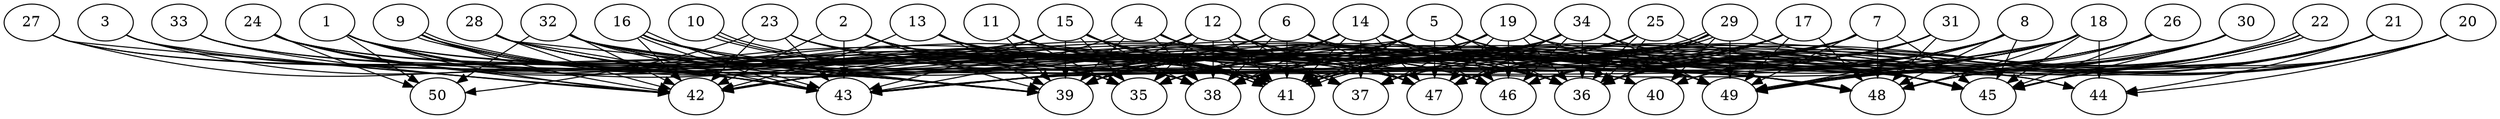 // DAG automatically generated by daggen at Thu Oct  3 14:07:58 2019
// ./daggen --dot -n 50 --ccr 0.5 --fat 0.9 --regular 0.9 --density 0.9 --mindata 5242880 --maxdata 52428800 
digraph G {
  1 [size="19083264", alpha="0.03", expect_size="9541632"] 
  1 -> 36 [size ="9541632"]
  1 -> 39 [size ="9541632"]
  1 -> 42 [size ="9541632"]
  1 -> 43 [size ="9541632"]
  1 -> 47 [size ="9541632"]
  1 -> 49 [size ="9541632"]
  1 -> 50 [size ="9541632"]
  2 [size="25616384", alpha="0.01", expect_size="12808192"] 
  2 -> 37 [size ="12808192"]
  2 -> 39 [size ="12808192"]
  2 -> 41 [size ="12808192"]
  2 -> 42 [size ="12808192"]
  2 -> 43 [size ="12808192"]
  2 -> 46 [size ="12808192"]
  2 -> 49 [size ="12808192"]
  3 [size="64446464", alpha="0.10", expect_size="32223232"] 
  3 -> 39 [size ="32223232"]
  3 -> 42 [size ="32223232"]
  3 -> 43 [size ="32223232"]
  3 -> 49 [size ="32223232"]
  4 [size="21018624", alpha="0.02", expect_size="10509312"] 
  4 -> 38 [size ="10509312"]
  4 -> 39 [size ="10509312"]
  4 -> 41 [size ="10509312"]
  4 -> 43 [size ="10509312"]
  4 -> 46 [size ="10509312"]
  4 -> 47 [size ="10509312"]
  4 -> 49 [size ="10509312"]
  5 [size="64618496", alpha="0.19", expect_size="32309248"] 
  5 -> 35 [size ="32309248"]
  5 -> 36 [size ="32309248"]
  5 -> 38 [size ="32309248"]
  5 -> 39 [size ="32309248"]
  5 -> 41 [size ="32309248"]
  5 -> 43 [size ="32309248"]
  5 -> 44 [size ="32309248"]
  5 -> 46 [size ="32309248"]
  5 -> 47 [size ="32309248"]
  5 -> 49 [size ="32309248"]
  6 [size="42266624", alpha="0.19", expect_size="21133312"] 
  6 -> 38 [size ="21133312"]
  6 -> 39 [size ="21133312"]
  6 -> 41 [size ="21133312"]
  6 -> 42 [size ="21133312"]
  6 -> 45 [size ="21133312"]
  6 -> 47 [size ="21133312"]
  6 -> 49 [size ="21133312"]
  7 [size="102737920", alpha="0.09", expect_size="51368960"] 
  7 -> 36 [size ="51368960"]
  7 -> 38 [size ="51368960"]
  7 -> 39 [size ="51368960"]
  7 -> 41 [size ="51368960"]
  7 -> 43 [size ="51368960"]
  7 -> 45 [size ="51368960"]
  7 -> 47 [size ="51368960"]
  7 -> 48 [size ="51368960"]
  7 -> 49 [size ="51368960"]
  8 [size="33591296", alpha="0.03", expect_size="16795648"] 
  8 -> 36 [size ="16795648"]
  8 -> 38 [size ="16795648"]
  8 -> 39 [size ="16795648"]
  8 -> 41 [size ="16795648"]
  8 -> 45 [size ="16795648"]
  8 -> 47 [size ="16795648"]
  8 -> 48 [size ="16795648"]
  8 -> 49 [size ="16795648"]
  9 [size="80470016", alpha="0.05", expect_size="40235008"] 
  9 -> 35 [size ="40235008"]
  9 -> 38 [size ="40235008"]
  9 -> 41 [size ="40235008"]
  9 -> 41 [size ="40235008"]
  9 -> 42 [size ="40235008"]
  9 -> 43 [size ="40235008"]
  9 -> 47 [size ="40235008"]
  10 [size="72089600", alpha="0.19", expect_size="36044800"] 
  10 -> 35 [size ="36044800"]
  10 -> 41 [size ="36044800"]
  10 -> 41 [size ="36044800"]
  11 [size="59242496", alpha="0.01", expect_size="29621248"] 
  11 -> 35 [size ="29621248"]
  11 -> 37 [size ="29621248"]
  11 -> 39 [size ="29621248"]
  11 -> 41 [size ="29621248"]
  11 -> 47 [size ="29621248"]
  12 [size="71243776", alpha="0.13", expect_size="35621888"] 
  12 -> 35 [size ="35621888"]
  12 -> 36 [size ="35621888"]
  12 -> 37 [size ="35621888"]
  12 -> 38 [size ="35621888"]
  12 -> 39 [size ="35621888"]
  12 -> 41 [size ="35621888"]
  12 -> 42 [size ="35621888"]
  12 -> 47 [size ="35621888"]
  12 -> 48 [size ="35621888"]
  12 -> 49 [size ="35621888"]
  13 [size="78280704", alpha="0.03", expect_size="39140352"] 
  13 -> 38 [size ="39140352"]
  13 -> 39 [size ="39140352"]
  13 -> 41 [size ="39140352"]
  13 -> 42 [size ="39140352"]
  13 -> 47 [size ="39140352"]
  13 -> 48 [size ="39140352"]
  14 [size="30060544", alpha="0.04", expect_size="15030272"] 
  14 -> 35 [size ="15030272"]
  14 -> 36 [size ="15030272"]
  14 -> 37 [size ="15030272"]
  14 -> 38 [size ="15030272"]
  14 -> 41 [size ="15030272"]
  14 -> 43 [size ="15030272"]
  14 -> 46 [size ="15030272"]
  14 -> 47 [size ="15030272"]
  14 -> 48 [size ="15030272"]
  15 [size="37179392", alpha="0.15", expect_size="18589696"] 
  15 -> 35 [size ="18589696"]
  15 -> 37 [size ="18589696"]
  15 -> 38 [size ="18589696"]
  15 -> 39 [size ="18589696"]
  15 -> 40 [size ="18589696"]
  15 -> 41 [size ="18589696"]
  15 -> 42 [size ="18589696"]
  15 -> 43 [size ="18589696"]
  15 -> 46 [size ="18589696"]
  15 -> 47 [size ="18589696"]
  15 -> 49 [size ="18589696"]
  16 [size="30582784", alpha="0.06", expect_size="15291392"] 
  16 -> 35 [size ="15291392"]
  16 -> 36 [size ="15291392"]
  16 -> 38 [size ="15291392"]
  16 -> 39 [size ="15291392"]
  16 -> 40 [size ="15291392"]
  16 -> 42 [size ="15291392"]
  16 -> 43 [size ="15291392"]
  16 -> 43 [size ="15291392"]
  16 -> 44 [size ="15291392"]
  16 -> 47 [size ="15291392"]
  17 [size="28135424", alpha="0.10", expect_size="14067712"] 
  17 -> 35 [size ="14067712"]
  17 -> 36 [size ="14067712"]
  17 -> 41 [size ="14067712"]
  17 -> 43 [size ="14067712"]
  17 -> 46 [size ="14067712"]
  17 -> 47 [size ="14067712"]
  17 -> 48 [size ="14067712"]
  17 -> 49 [size ="14067712"]
  18 [size="71411712", alpha="0.08", expect_size="35705856"] 
  18 -> 35 [size ="35705856"]
  18 -> 36 [size ="35705856"]
  18 -> 38 [size ="35705856"]
  18 -> 41 [size ="35705856"]
  18 -> 43 [size ="35705856"]
  18 -> 44 [size ="35705856"]
  18 -> 45 [size ="35705856"]
  18 -> 47 [size ="35705856"]
  18 -> 48 [size ="35705856"]
  18 -> 49 [size ="35705856"]
  19 [size="86665216", alpha="0.13", expect_size="43332608"] 
  19 -> 35 [size ="43332608"]
  19 -> 36 [size ="43332608"]
  19 -> 37 [size ="43332608"]
  19 -> 38 [size ="43332608"]
  19 -> 39 [size ="43332608"]
  19 -> 43 [size ="43332608"]
  19 -> 46 [size ="43332608"]
  19 -> 47 [size ="43332608"]
  19 -> 48 [size ="43332608"]
  19 -> 49 [size ="43332608"]
  20 [size="15357952", alpha="0.03", expect_size="7678976"] 
  20 -> 44 [size ="7678976"]
  20 -> 45 [size ="7678976"]
  20 -> 46 [size ="7678976"]
  20 -> 47 [size ="7678976"]
  20 -> 48 [size ="7678976"]
  20 -> 49 [size ="7678976"]
  21 [size="103153664", alpha="0.15", expect_size="51576832"] 
  21 -> 36 [size ="51576832"]
  21 -> 37 [size ="51576832"]
  21 -> 44 [size ="51576832"]
  21 -> 45 [size ="51576832"]
  21 -> 47 [size ="51576832"]
  21 -> 48 [size ="51576832"]
  21 -> 49 [size ="51576832"]
  22 [size="13012992", alpha="0.09", expect_size="6506496"] 
  22 -> 36 [size ="6506496"]
  22 -> 37 [size ="6506496"]
  22 -> 40 [size ="6506496"]
  22 -> 41 [size ="6506496"]
  22 -> 47 [size ="6506496"]
  22 -> 49 [size ="6506496"]
  22 -> 49 [size ="6506496"]
  23 [size="75194368", alpha="0.16", expect_size="37597184"] 
  23 -> 36 [size ="37597184"]
  23 -> 41 [size ="37597184"]
  23 -> 42 [size ="37597184"]
  23 -> 43 [size ="37597184"]
  23 -> 45 [size ="37597184"]
  23 -> 47 [size ="37597184"]
  23 -> 50 [size ="37597184"]
  24 [size="87937024", alpha="0.04", expect_size="43968512"] 
  24 -> 35 [size ="43968512"]
  24 -> 36 [size ="43968512"]
  24 -> 38 [size ="43968512"]
  24 -> 41 [size ="43968512"]
  24 -> 42 [size ="43968512"]
  24 -> 43 [size ="43968512"]
  24 -> 47 [size ="43968512"]
  24 -> 50 [size ="43968512"]
  25 [size="11954176", alpha="0.04", expect_size="5977088"] 
  25 -> 36 [size ="5977088"]
  25 -> 36 [size ="5977088"]
  25 -> 38 [size ="5977088"]
  25 -> 39 [size ="5977088"]
  25 -> 41 [size ="5977088"]
  25 -> 45 [size ="5977088"]
  25 -> 47 [size ="5977088"]
  26 [size="83312640", alpha="0.11", expect_size="41656320"] 
  26 -> 38 [size ="41656320"]
  26 -> 41 [size ="41656320"]
  26 -> 45 [size ="41656320"]
  26 -> 46 [size ="41656320"]
  26 -> 47 [size ="41656320"]
  26 -> 49 [size ="41656320"]
  27 [size="18307072", alpha="0.17", expect_size="9153536"] 
  27 -> 37 [size ="9153536"]
  27 -> 41 [size ="9153536"]
  27 -> 42 [size ="9153536"]
  27 -> 43 [size ="9153536"]
  28 [size="66385920", alpha="0.08", expect_size="33192960"] 
  28 -> 36 [size ="33192960"]
  28 -> 38 [size ="33192960"]
  28 -> 39 [size ="33192960"]
  28 -> 41 [size ="33192960"]
  28 -> 42 [size ="33192960"]
  28 -> 43 [size ="33192960"]
  28 -> 47 [size ="33192960"]
  29 [size="103268352", alpha="0.14", expect_size="51634176"] 
  29 -> 36 [size ="51634176"]
  29 -> 40 [size ="51634176"]
  29 -> 41 [size ="51634176"]
  29 -> 41 [size ="51634176"]
  29 -> 42 [size ="51634176"]
  29 -> 43 [size ="51634176"]
  29 -> 45 [size ="51634176"]
  29 -> 47 [size ="51634176"]
  29 -> 49 [size ="51634176"]
  30 [size="70764544", alpha="0.13", expect_size="35382272"] 
  30 -> 36 [size ="35382272"]
  30 -> 41 [size ="35382272"]
  30 -> 42 [size ="35382272"]
  30 -> 45 [size ="35382272"]
  30 -> 47 [size ="35382272"]
  30 -> 48 [size ="35382272"]
  31 [size="84547584", alpha="0.03", expect_size="42273792"] 
  31 -> 36 [size ="42273792"]
  31 -> 39 [size ="42273792"]
  31 -> 40 [size ="42273792"]
  31 -> 41 [size ="42273792"]
  31 -> 47 [size ="42273792"]
  31 -> 48 [size ="42273792"]
  32 [size="58839040", alpha="0.05", expect_size="29419520"] 
  32 -> 36 [size ="29419520"]
  32 -> 38 [size ="29419520"]
  32 -> 39 [size ="29419520"]
  32 -> 42 [size ="29419520"]
  32 -> 43 [size ="29419520"]
  32 -> 47 [size ="29419520"]
  32 -> 48 [size ="29419520"]
  32 -> 49 [size ="29419520"]
  32 -> 50 [size ="29419520"]
  33 [size="103147520", alpha="0.02", expect_size="51573760"] 
  33 -> 39 [size ="51573760"]
  33 -> 42 [size ="51573760"]
  33 -> 47 [size ="51573760"]
  34 [size="82688000", alpha="0.02", expect_size="41344000"] 
  34 -> 35 [size ="41344000"]
  34 -> 36 [size ="41344000"]
  34 -> 37 [size ="41344000"]
  34 -> 39 [size ="41344000"]
  34 -> 41 [size ="41344000"]
  34 -> 42 [size ="41344000"]
  34 -> 45 [size ="41344000"]
  34 -> 46 [size ="41344000"]
  34 -> 47 [size ="41344000"]
  34 -> 49 [size ="41344000"]
  35 [size="102367232", alpha="0.09", expect_size="51183616"] 
  36 [size="27574272", alpha="0.20", expect_size="13787136"] 
  37 [size="78831616", alpha="0.14", expect_size="39415808"] 
  38 [size="65280000", alpha="0.01", expect_size="32640000"] 
  39 [size="104398848", alpha="0.05", expect_size="52199424"] 
  40 [size="77426688", alpha="0.09", expect_size="38713344"] 
  41 [size="45971456", alpha="0.13", expect_size="22985728"] 
  42 [size="58789888", alpha="0.18", expect_size="29394944"] 
  43 [size="82266112", alpha="0.17", expect_size="41133056"] 
  44 [size="89829376", alpha="0.11", expect_size="44914688"] 
  45 [size="101052416", alpha="0.07", expect_size="50526208"] 
  46 [size="48261120", alpha="0.17", expect_size="24130560"] 
  47 [size="45924352", alpha="0.09", expect_size="22962176"] 
  48 [size="17321984", alpha="0.13", expect_size="8660992"] 
  49 [size="23384064", alpha="0.17", expect_size="11692032"] 
  50 [size="45914112", alpha="0.14", expect_size="22957056"] 
}
